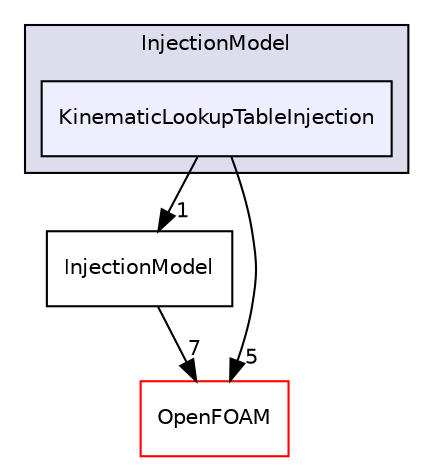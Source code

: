digraph "src/lagrangian/intermediate/submodels/Kinematic/InjectionModel/KinematicLookupTableInjection" {
  bgcolor=transparent;
  compound=true
  node [ fontsize="10", fontname="Helvetica"];
  edge [ labelfontsize="10", labelfontname="Helvetica"];
  subgraph clusterdir_2c52a1c2f0c7ead309c5b735cade1a7e {
    graph [ bgcolor="#ddddee", pencolor="black", label="InjectionModel" fontname="Helvetica", fontsize="10", URL="dir_2c52a1c2f0c7ead309c5b735cade1a7e.html"]
  dir_9eff3771f3ff4917428fe828064de00e [shape=box, label="KinematicLookupTableInjection", style="filled", fillcolor="#eeeeff", pencolor="black", URL="dir_9eff3771f3ff4917428fe828064de00e.html"];
  }
  dir_ee3de75dfe155d4ca6e4529231428527 [shape=box label="InjectionModel" URL="dir_ee3de75dfe155d4ca6e4529231428527.html"];
  dir_c5473ff19b20e6ec4dfe5c310b3778a8 [shape=box label="OpenFOAM" color="red" URL="dir_c5473ff19b20e6ec4dfe5c310b3778a8.html"];
  dir_ee3de75dfe155d4ca6e4529231428527->dir_c5473ff19b20e6ec4dfe5c310b3778a8 [headlabel="7", labeldistance=1.5 headhref="dir_001529_001896.html"];
  dir_9eff3771f3ff4917428fe828064de00e->dir_ee3de75dfe155d4ca6e4529231428527 [headlabel="1", labeldistance=1.5 headhref="dir_001530_001529.html"];
  dir_9eff3771f3ff4917428fe828064de00e->dir_c5473ff19b20e6ec4dfe5c310b3778a8 [headlabel="5", labeldistance=1.5 headhref="dir_001530_001896.html"];
}
